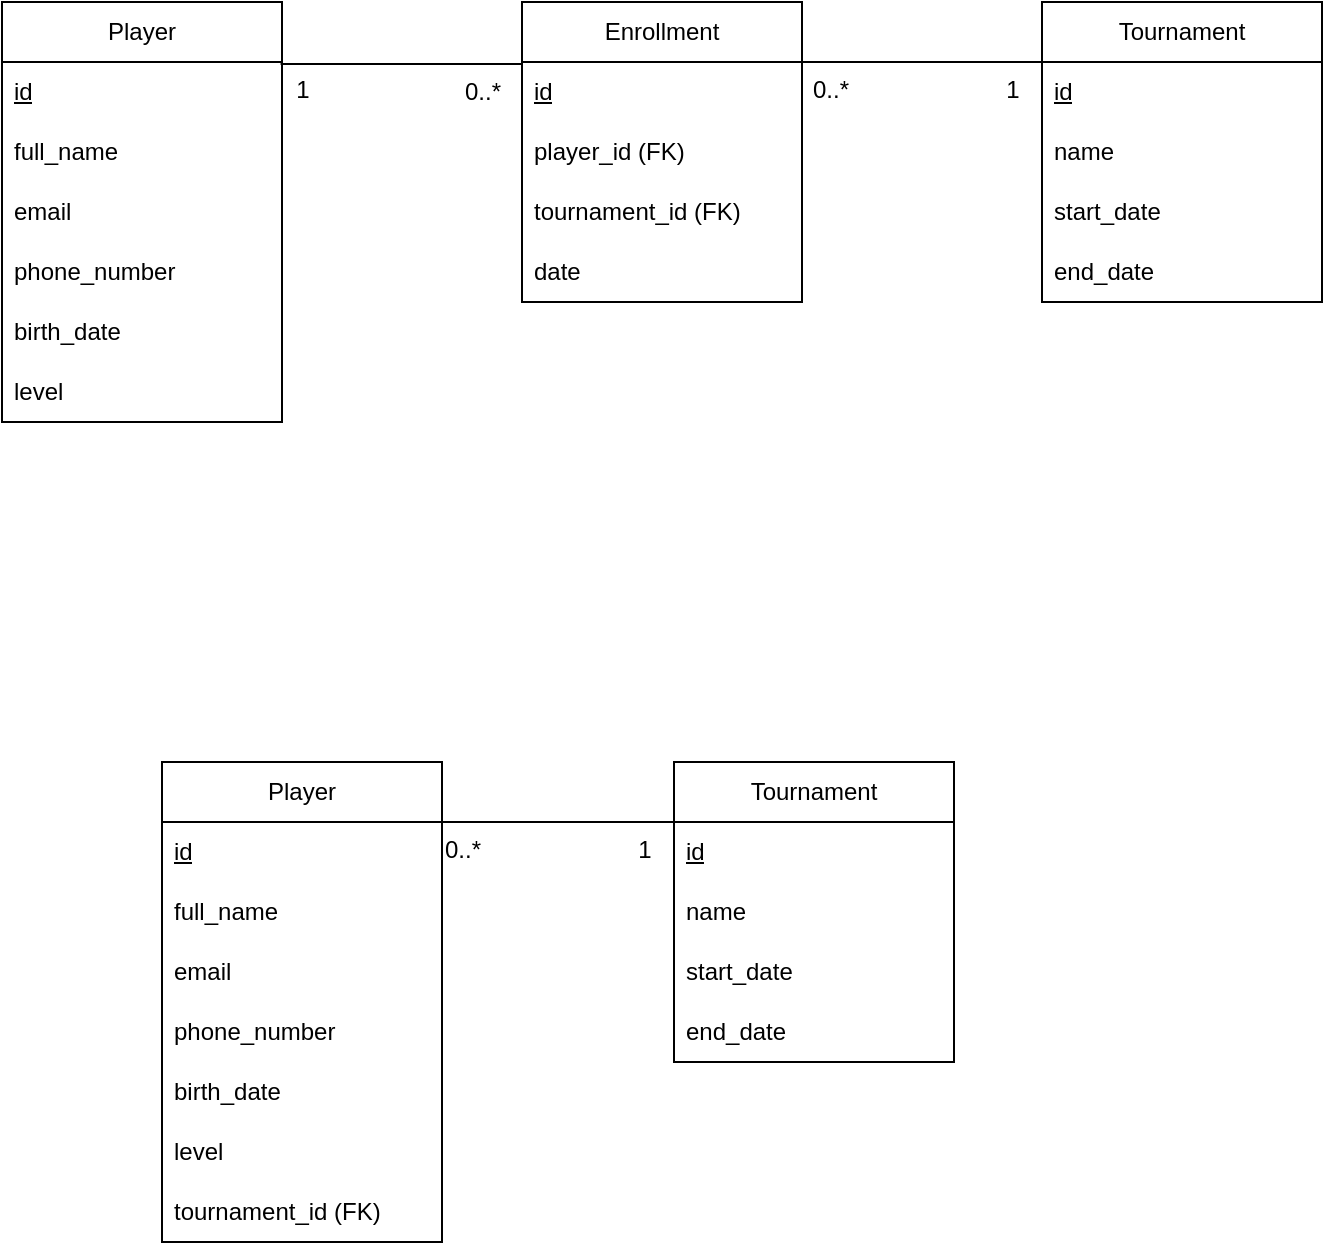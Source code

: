 <mxfile version="20.8.23" type="device"><diagram name="Page-1" id="u0umjYOyVTjJV46pRchY"><mxGraphModel dx="691" dy="617" grid="1" gridSize="10" guides="1" tooltips="1" connect="1" arrows="1" fold="1" page="1" pageScale="1" pageWidth="827" pageHeight="1169" math="0" shadow="0"><root><mxCell id="0"/><mxCell id="1" parent="0"/><mxCell id="1IDVIg7VZjbnKKDqrY__-1" value="Player" style="swimlane;fontStyle=0;childLayout=stackLayout;horizontal=1;startSize=30;horizontalStack=0;resizeParent=1;resizeParentMax=0;resizeLast=0;collapsible=1;marginBottom=0;whiteSpace=wrap;html=1;" parent="1" vertex="1"><mxGeometry x="110" y="60" width="140" height="210" as="geometry"/></mxCell><mxCell id="1IDVIg7VZjbnKKDqrY__-2" value="id" style="text;strokeColor=none;fillColor=none;align=left;verticalAlign=middle;spacingLeft=4;spacingRight=4;overflow=hidden;points=[[0,0.5],[1,0.5]];portConstraint=eastwest;rotatable=0;whiteSpace=wrap;html=1;fontStyle=4" parent="1IDVIg7VZjbnKKDqrY__-1" vertex="1"><mxGeometry y="30" width="140" height="30" as="geometry"/></mxCell><mxCell id="1IDVIg7VZjbnKKDqrY__-3" value="full_name" style="text;strokeColor=none;fillColor=none;align=left;verticalAlign=middle;spacingLeft=4;spacingRight=4;overflow=hidden;points=[[0,0.5],[1,0.5]];portConstraint=eastwest;rotatable=0;whiteSpace=wrap;html=1;" parent="1IDVIg7VZjbnKKDqrY__-1" vertex="1"><mxGeometry y="60" width="140" height="30" as="geometry"/></mxCell><mxCell id="1IDVIg7VZjbnKKDqrY__-4" value="email" style="text;strokeColor=none;fillColor=none;align=left;verticalAlign=middle;spacingLeft=4;spacingRight=4;overflow=hidden;points=[[0,0.5],[1,0.5]];portConstraint=eastwest;rotatable=0;whiteSpace=wrap;html=1;" parent="1IDVIg7VZjbnKKDqrY__-1" vertex="1"><mxGeometry y="90" width="140" height="30" as="geometry"/></mxCell><mxCell id="1IDVIg7VZjbnKKDqrY__-9" value="phone_number" style="text;strokeColor=none;fillColor=none;align=left;verticalAlign=middle;spacingLeft=4;spacingRight=4;overflow=hidden;points=[[0,0.5],[1,0.5]];portConstraint=eastwest;rotatable=0;whiteSpace=wrap;html=1;" parent="1IDVIg7VZjbnKKDqrY__-1" vertex="1"><mxGeometry y="120" width="140" height="30" as="geometry"/></mxCell><mxCell id="1IDVIg7VZjbnKKDqrY__-10" value="birth_date" style="text;strokeColor=none;fillColor=none;align=left;verticalAlign=middle;spacingLeft=4;spacingRight=4;overflow=hidden;points=[[0,0.5],[1,0.5]];portConstraint=eastwest;rotatable=0;whiteSpace=wrap;html=1;" parent="1IDVIg7VZjbnKKDqrY__-1" vertex="1"><mxGeometry y="150" width="140" height="30" as="geometry"/></mxCell><mxCell id="1IDVIg7VZjbnKKDqrY__-11" value="level" style="text;strokeColor=none;fillColor=none;align=left;verticalAlign=middle;spacingLeft=4;spacingRight=4;overflow=hidden;points=[[0,0.5],[1,0.5]];portConstraint=eastwest;rotatable=0;whiteSpace=wrap;html=1;" parent="1IDVIg7VZjbnKKDqrY__-1" vertex="1"><mxGeometry y="180" width="140" height="30" as="geometry"/></mxCell><mxCell id="1IDVIg7VZjbnKKDqrY__-5" value="Tournament" style="swimlane;fontStyle=0;childLayout=stackLayout;horizontal=1;startSize=30;horizontalStack=0;resizeParent=1;resizeParentMax=0;resizeLast=0;collapsible=1;marginBottom=0;whiteSpace=wrap;html=1;" parent="1" vertex="1"><mxGeometry x="630" y="60" width="140" height="150" as="geometry"/></mxCell><mxCell id="1IDVIg7VZjbnKKDqrY__-6" value="id" style="text;strokeColor=none;fillColor=none;align=left;verticalAlign=middle;spacingLeft=4;spacingRight=4;overflow=hidden;points=[[0,0.5],[1,0.5]];portConstraint=eastwest;rotatable=0;whiteSpace=wrap;html=1;fontStyle=4" parent="1IDVIg7VZjbnKKDqrY__-5" vertex="1"><mxGeometry y="30" width="140" height="30" as="geometry"/></mxCell><mxCell id="1IDVIg7VZjbnKKDqrY__-7" value="name" style="text;strokeColor=none;fillColor=none;align=left;verticalAlign=middle;spacingLeft=4;spacingRight=4;overflow=hidden;points=[[0,0.5],[1,0.5]];portConstraint=eastwest;rotatable=0;whiteSpace=wrap;html=1;" parent="1IDVIg7VZjbnKKDqrY__-5" vertex="1"><mxGeometry y="60" width="140" height="30" as="geometry"/></mxCell><mxCell id="1IDVIg7VZjbnKKDqrY__-8" value="start_date" style="text;strokeColor=none;fillColor=none;align=left;verticalAlign=middle;spacingLeft=4;spacingRight=4;overflow=hidden;points=[[0,0.5],[1,0.5]];portConstraint=eastwest;rotatable=0;whiteSpace=wrap;html=1;" parent="1IDVIg7VZjbnKKDqrY__-5" vertex="1"><mxGeometry y="90" width="140" height="30" as="geometry"/></mxCell><mxCell id="1IDVIg7VZjbnKKDqrY__-12" value="end_date" style="text;strokeColor=none;fillColor=none;align=left;verticalAlign=middle;spacingLeft=4;spacingRight=4;overflow=hidden;points=[[0,0.5],[1,0.5]];portConstraint=eastwest;rotatable=0;whiteSpace=wrap;html=1;" parent="1IDVIg7VZjbnKKDqrY__-5" vertex="1"><mxGeometry y="120" width="140" height="30" as="geometry"/></mxCell><mxCell id="1IDVIg7VZjbnKKDqrY__-17" value="Enrollment" style="swimlane;fontStyle=0;childLayout=stackLayout;horizontal=1;startSize=30;horizontalStack=0;resizeParent=1;resizeParentMax=0;resizeLast=0;collapsible=1;marginBottom=0;whiteSpace=wrap;html=1;" parent="1" vertex="1"><mxGeometry x="370" y="60" width="140" height="150" as="geometry"/></mxCell><mxCell id="1IDVIg7VZjbnKKDqrY__-18" value="id" style="text;strokeColor=none;fillColor=none;align=left;verticalAlign=middle;spacingLeft=4;spacingRight=4;overflow=hidden;points=[[0,0.5],[1,0.5]];portConstraint=eastwest;rotatable=0;whiteSpace=wrap;html=1;fontStyle=4" parent="1IDVIg7VZjbnKKDqrY__-17" vertex="1"><mxGeometry y="30" width="140" height="30" as="geometry"/></mxCell><mxCell id="1IDVIg7VZjbnKKDqrY__-19" value="player_id (FK)" style="text;strokeColor=none;fillColor=none;align=left;verticalAlign=middle;spacingLeft=4;spacingRight=4;overflow=hidden;points=[[0,0.5],[1,0.5]];portConstraint=eastwest;rotatable=0;whiteSpace=wrap;html=1;" parent="1IDVIg7VZjbnKKDqrY__-17" vertex="1"><mxGeometry y="60" width="140" height="30" as="geometry"/></mxCell><mxCell id="1IDVIg7VZjbnKKDqrY__-20" value="tournament_id (FK)" style="text;strokeColor=none;fillColor=none;align=left;verticalAlign=middle;spacingLeft=4;spacingRight=4;overflow=hidden;points=[[0,0.5],[1,0.5]];portConstraint=eastwest;rotatable=0;whiteSpace=wrap;html=1;" parent="1IDVIg7VZjbnKKDqrY__-17" vertex="1"><mxGeometry y="90" width="140" height="30" as="geometry"/></mxCell><mxCell id="1IDVIg7VZjbnKKDqrY__-21" value="date" style="text;strokeColor=none;fillColor=none;align=left;verticalAlign=middle;spacingLeft=4;spacingRight=4;overflow=hidden;points=[[0,0.5],[1,0.5]];portConstraint=eastwest;rotatable=0;whiteSpace=wrap;html=1;" parent="1IDVIg7VZjbnKKDqrY__-17" vertex="1"><mxGeometry y="120" width="140" height="30" as="geometry"/></mxCell><mxCell id="1IDVIg7VZjbnKKDqrY__-22" value="" style="endArrow=none;html=1;rounded=0;exitX=0.995;exitY=0.033;exitDx=0;exitDy=0;exitPerimeter=0;" parent="1" source="1IDVIg7VZjbnKKDqrY__-2" edge="1"><mxGeometry width="50" height="50" relative="1" as="geometry"><mxPoint x="380" y="250" as="sourcePoint"/><mxPoint x="370" y="91" as="targetPoint"/></mxGeometry></mxCell><mxCell id="1IDVIg7VZjbnKKDqrY__-23" value="" style="endArrow=none;html=1;rounded=0;exitX=0.995;exitY=0.033;exitDx=0;exitDy=0;exitPerimeter=0;" parent="1" edge="1"><mxGeometry width="50" height="50" relative="1" as="geometry"><mxPoint x="509" y="90" as="sourcePoint"/><mxPoint x="630" y="90" as="targetPoint"/></mxGeometry></mxCell><mxCell id="1IDVIg7VZjbnKKDqrY__-24" value="0..*" style="text;html=1;align=center;verticalAlign=middle;resizable=0;points=[];autosize=1;strokeColor=none;fillColor=none;" parent="1" vertex="1"><mxGeometry x="330" y="90" width="40" height="30" as="geometry"/></mxCell><mxCell id="1IDVIg7VZjbnKKDqrY__-25" value="1" style="text;html=1;align=center;verticalAlign=middle;resizable=0;points=[];autosize=1;strokeColor=none;fillColor=none;" parent="1" vertex="1"><mxGeometry x="245" y="89" width="30" height="30" as="geometry"/></mxCell><mxCell id="1IDVIg7VZjbnKKDqrY__-26" value="1" style="text;html=1;align=center;verticalAlign=middle;resizable=0;points=[];autosize=1;strokeColor=none;fillColor=none;" parent="1" vertex="1"><mxGeometry x="600" y="89" width="30" height="30" as="geometry"/></mxCell><mxCell id="1IDVIg7VZjbnKKDqrY__-27" value="0..*" style="text;html=1;align=center;verticalAlign=middle;resizable=0;points=[];autosize=1;strokeColor=none;fillColor=none;" parent="1" vertex="1"><mxGeometry x="504" y="89" width="40" height="30" as="geometry"/></mxCell><mxCell id="1IDVIg7VZjbnKKDqrY__-28" value="Player" style="swimlane;fontStyle=0;childLayout=stackLayout;horizontal=1;startSize=30;horizontalStack=0;resizeParent=1;resizeParentMax=0;resizeLast=0;collapsible=1;marginBottom=0;whiteSpace=wrap;html=1;" parent="1" vertex="1"><mxGeometry x="190" y="440" width="140" height="240" as="geometry"/></mxCell><mxCell id="1IDVIg7VZjbnKKDqrY__-29" value="id" style="text;strokeColor=none;fillColor=none;align=left;verticalAlign=middle;spacingLeft=4;spacingRight=4;overflow=hidden;points=[[0,0.5],[1,0.5]];portConstraint=eastwest;rotatable=0;whiteSpace=wrap;html=1;fontStyle=4" parent="1IDVIg7VZjbnKKDqrY__-28" vertex="1"><mxGeometry y="30" width="140" height="30" as="geometry"/></mxCell><mxCell id="1IDVIg7VZjbnKKDqrY__-30" value="full_name" style="text;strokeColor=none;fillColor=none;align=left;verticalAlign=middle;spacingLeft=4;spacingRight=4;overflow=hidden;points=[[0,0.5],[1,0.5]];portConstraint=eastwest;rotatable=0;whiteSpace=wrap;html=1;" parent="1IDVIg7VZjbnKKDqrY__-28" vertex="1"><mxGeometry y="60" width="140" height="30" as="geometry"/></mxCell><mxCell id="1IDVIg7VZjbnKKDqrY__-31" value="email" style="text;strokeColor=none;fillColor=none;align=left;verticalAlign=middle;spacingLeft=4;spacingRight=4;overflow=hidden;points=[[0,0.5],[1,0.5]];portConstraint=eastwest;rotatable=0;whiteSpace=wrap;html=1;" parent="1IDVIg7VZjbnKKDqrY__-28" vertex="1"><mxGeometry y="90" width="140" height="30" as="geometry"/></mxCell><mxCell id="1IDVIg7VZjbnKKDqrY__-32" value="phone_number" style="text;strokeColor=none;fillColor=none;align=left;verticalAlign=middle;spacingLeft=4;spacingRight=4;overflow=hidden;points=[[0,0.5],[1,0.5]];portConstraint=eastwest;rotatable=0;whiteSpace=wrap;html=1;" parent="1IDVIg7VZjbnKKDqrY__-28" vertex="1"><mxGeometry y="120" width="140" height="30" as="geometry"/></mxCell><mxCell id="1IDVIg7VZjbnKKDqrY__-33" value="birth_date" style="text;strokeColor=none;fillColor=none;align=left;verticalAlign=middle;spacingLeft=4;spacingRight=4;overflow=hidden;points=[[0,0.5],[1,0.5]];portConstraint=eastwest;rotatable=0;whiteSpace=wrap;html=1;" parent="1IDVIg7VZjbnKKDqrY__-28" vertex="1"><mxGeometry y="150" width="140" height="30" as="geometry"/></mxCell><mxCell id="1IDVIg7VZjbnKKDqrY__-34" value="level" style="text;strokeColor=none;fillColor=none;align=left;verticalAlign=middle;spacingLeft=4;spacingRight=4;overflow=hidden;points=[[0,0.5],[1,0.5]];portConstraint=eastwest;rotatable=0;whiteSpace=wrap;html=1;" parent="1IDVIg7VZjbnKKDqrY__-28" vertex="1"><mxGeometry y="180" width="140" height="30" as="geometry"/></mxCell><mxCell id="1IDVIg7VZjbnKKDqrY__-51" value="tournament_id (FK)" style="text;strokeColor=none;fillColor=none;align=left;verticalAlign=middle;spacingLeft=4;spacingRight=4;overflow=hidden;points=[[0,0.5],[1,0.5]];portConstraint=eastwest;rotatable=0;whiteSpace=wrap;html=1;" parent="1IDVIg7VZjbnKKDqrY__-28" vertex="1"><mxGeometry y="210" width="140" height="30" as="geometry"/></mxCell><mxCell id="1IDVIg7VZjbnKKDqrY__-35" value="Tournament" style="swimlane;fontStyle=0;childLayout=stackLayout;horizontal=1;startSize=30;horizontalStack=0;resizeParent=1;resizeParentMax=0;resizeLast=0;collapsible=1;marginBottom=0;whiteSpace=wrap;html=1;" parent="1" vertex="1"><mxGeometry x="446" y="440" width="140" height="150" as="geometry"/></mxCell><mxCell id="1IDVIg7VZjbnKKDqrY__-36" value="id" style="text;strokeColor=none;fillColor=none;align=left;verticalAlign=middle;spacingLeft=4;spacingRight=4;overflow=hidden;points=[[0,0.5],[1,0.5]];portConstraint=eastwest;rotatable=0;whiteSpace=wrap;html=1;fontStyle=4" parent="1IDVIg7VZjbnKKDqrY__-35" vertex="1"><mxGeometry y="30" width="140" height="30" as="geometry"/></mxCell><mxCell id="1IDVIg7VZjbnKKDqrY__-37" value="name" style="text;strokeColor=none;fillColor=none;align=left;verticalAlign=middle;spacingLeft=4;spacingRight=4;overflow=hidden;points=[[0,0.5],[1,0.5]];portConstraint=eastwest;rotatable=0;whiteSpace=wrap;html=1;" parent="1IDVIg7VZjbnKKDqrY__-35" vertex="1"><mxGeometry y="60" width="140" height="30" as="geometry"/></mxCell><mxCell id="1IDVIg7VZjbnKKDqrY__-38" value="start_date" style="text;strokeColor=none;fillColor=none;align=left;verticalAlign=middle;spacingLeft=4;spacingRight=4;overflow=hidden;points=[[0,0.5],[1,0.5]];portConstraint=eastwest;rotatable=0;whiteSpace=wrap;html=1;" parent="1IDVIg7VZjbnKKDqrY__-35" vertex="1"><mxGeometry y="90" width="140" height="30" as="geometry"/></mxCell><mxCell id="1IDVIg7VZjbnKKDqrY__-39" value="end_date" style="text;strokeColor=none;fillColor=none;align=left;verticalAlign=middle;spacingLeft=4;spacingRight=4;overflow=hidden;points=[[0,0.5],[1,0.5]];portConstraint=eastwest;rotatable=0;whiteSpace=wrap;html=1;" parent="1IDVIg7VZjbnKKDqrY__-35" vertex="1"><mxGeometry y="120" width="140" height="30" as="geometry"/></mxCell><mxCell id="1IDVIg7VZjbnKKDqrY__-46" value="" style="endArrow=none;html=1;rounded=0;exitX=0.995;exitY=0.033;exitDx=0;exitDy=0;exitPerimeter=0;" parent="1" edge="1"><mxGeometry width="50" height="50" relative="1" as="geometry"><mxPoint x="325" y="470" as="sourcePoint"/><mxPoint x="446" y="470" as="targetPoint"/></mxGeometry></mxCell><mxCell id="1IDVIg7VZjbnKKDqrY__-49" value="1" style="text;html=1;align=center;verticalAlign=middle;resizable=0;points=[];autosize=1;strokeColor=none;fillColor=none;" parent="1" vertex="1"><mxGeometry x="416" y="469" width="30" height="30" as="geometry"/></mxCell><mxCell id="1IDVIg7VZjbnKKDqrY__-50" value="0..*" style="text;html=1;align=center;verticalAlign=middle;resizable=0;points=[];autosize=1;strokeColor=none;fillColor=none;" parent="1" vertex="1"><mxGeometry x="320" y="469" width="40" height="30" as="geometry"/></mxCell></root></mxGraphModel></diagram></mxfile>